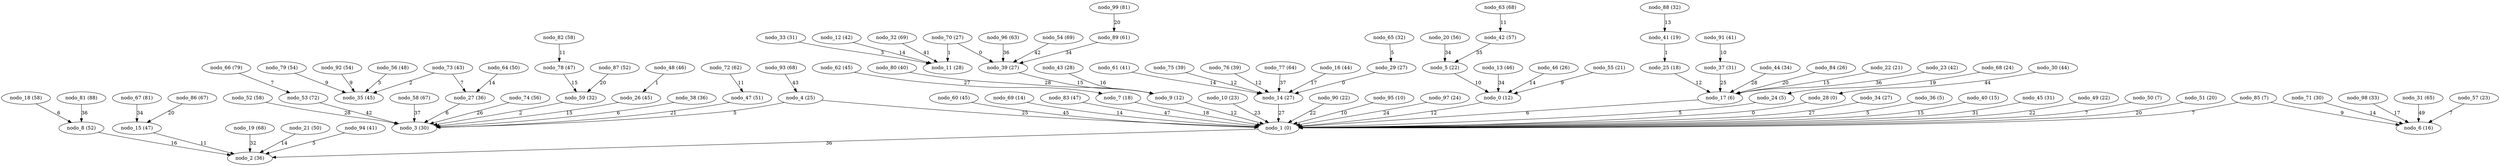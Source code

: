 digraph grafoDorogovtsevMendes_n_100_Dijkstra__source_1 {
"nodo_0 (12)";
"nodo_1 (0)";
"nodo_2 (36)";
"nodo_3 (30)";
"nodo_4 (25)";
"nodo_5 (22)";
"nodo_6 (16)";
"nodo_7 (18)";
"nodo_8 (52)";
"nodo_9 (12)";
"nodo_10 (23)";
"nodo_11 (28)";
"nodo_12 (42)";
"nodo_13 (46)";
"nodo_14 (27)";
"nodo_15 (47)";
"nodo_16 (44)";
"nodo_17 (6)";
"nodo_18 (58)";
"nodo_19 (68)";
"nodo_20 (56)";
"nodo_21 (50)";
"nodo_22 (21)";
"nodo_23 (42)";
"nodo_24 (5)";
"nodo_25 (18)";
"nodo_26 (45)";
"nodo_27 (36)";
"nodo_28 (0)";
"nodo_29 (27)";
"nodo_30 (44)";
"nodo_31 (65)";
"nodo_32 (69)";
"nodo_33 (31)";
"nodo_34 (27)";
"nodo_35 (45)";
"nodo_36 (5)";
"nodo_37 (31)";
"nodo_38 (36)";
"nodo_39 (27)";
"nodo_40 (15)";
"nodo_41 (19)";
"nodo_42 (57)";
"nodo_43 (28)";
"nodo_44 (34)";
"nodo_45 (31)";
"nodo_46 (26)";
"nodo_47 (51)";
"nodo_48 (46)";
"nodo_49 (22)";
"nodo_50 (7)";
"nodo_51 (20)";
"nodo_52 (58)";
"nodo_53 (72)";
"nodo_54 (69)";
"nodo_55 (21)";
"nodo_56 (48)";
"nodo_57 (23)";
"nodo_58 (67)";
"nodo_59 (32)";
"nodo_60 (45)";
"nodo_61 (41)";
"nodo_62 (45)";
"nodo_63 (68)";
"nodo_64 (50)";
"nodo_65 (32)";
"nodo_66 (79)";
"nodo_67 (81)";
"nodo_68 (24)";
"nodo_69 (14)";
"nodo_70 (27)";
"nodo_71 (30)";
"nodo_72 (62)";
"nodo_73 (43)";
"nodo_74 (56)";
"nodo_75 (39)";
"nodo_76 (39)";
"nodo_77 (64)";
"nodo_78 (47)";
"nodo_79 (54)";
"nodo_80 (40)";
"nodo_81 (88)";
"nodo_82 (58)";
"nodo_83 (47)";
"nodo_84 (26)";
"nodo_85 (7)";
"nodo_86 (67)";
"nodo_87 (52)";
"nodo_88 (32)";
"nodo_89 (61)";
"nodo_90 (22)";
"nodo_91 (41)";
"nodo_92 (54)";
"nodo_93 (68)";
"nodo_94 (41)";
"nodo_95 (10)";
"nodo_96 (63)";
"nodo_97 (24)";
"nodo_98 (33)";
"nodo_99 (81)";
"nodo_0 (12)" -> "nodo_1 (0)" [label=12 weight=12];
"nodo_1 (0)" -> "nodo_2 (36)" [label=36 weight=36];
"nodo_4 (25)" -> "nodo_3 (30)" [label=5 weight=5];
"nodo_4 (25)" -> "nodo_1 (0)" [label=25 weight=25];
"nodo_5 (22)" -> "nodo_0 (12)" [label=10 weight=10];
"nodo_85 (7)" -> "nodo_6 (16)" [label=9 weight=9];
"nodo_7 (18)" -> "nodo_1 (0)" [label=18 weight=18];
"nodo_8 (52)" -> "nodo_2 (36)" [label=16 weight=16];
"nodo_9 (12)" -> "nodo_1 (0)" [label=12 weight=12];
"nodo_10 (23)" -> "nodo_1 (0)" [label=23 weight=23];
"nodo_70 (27)" -> "nodo_11 (28)" [label=1 weight=1];
"nodo_12 (42)" -> "nodo_11 (28)" [label=14 weight=14];
"nodo_13 (46)" -> "nodo_0 (12)" [label=34 weight=34];
"nodo_14 (27)" -> "nodo_1 (0)" [label=27 weight=27];
"nodo_15 (47)" -> "nodo_2 (36)" [label=11 weight=11];
"nodo_16 (44)" -> "nodo_14 (27)" [label=17 weight=17];
"nodo_17 (6)" -> "nodo_1 (0)" [label=6 weight=6];
"nodo_18 (58)" -> "nodo_8 (52)" [label=6 weight=6];
"nodo_19 (68)" -> "nodo_2 (36)" [label=32 weight=32];
"nodo_20 (56)" -> "nodo_5 (22)" [label=34 weight=34];
"nodo_21 (50)" -> "nodo_2 (36)" [label=14 weight=14];
"nodo_22 (21)" -> "nodo_17 (6)" [label=15 weight=15];
"nodo_23 (42)" -> "nodo_17 (6)" [label=36 weight=36];
"nodo_24 (5)" -> "nodo_1 (0)" [label=5 weight=5];
"nodo_25 (18)" -> "nodo_17 (6)" [label=12 weight=12];
"nodo_26 (45)" -> "nodo_3 (30)" [label=15 weight=15];
"nodo_27 (36)" -> "nodo_3 (30)" [label=6 weight=6];
"nodo_28 (0)" -> "nodo_1 (0)" [label=0 weight=0];
"nodo_29 (27)" -> "nodo_14 (27)" [label=0 weight=0];
"nodo_30 (44)" -> "nodo_28 (0)" [label=44 weight=44];
"nodo_31 (65)" -> "nodo_6 (16)" [label=49 weight=49];
"nodo_32 (69)" -> "nodo_11 (28)" [label=41 weight=41];
"nodo_33 (31)" -> "nodo_11 (28)" [label=3 weight=3];
"nodo_34 (27)" -> "nodo_1 (0)" [label=27 weight=27];
"nodo_73 (43)" -> "nodo_35 (45)" [label=2 weight=2];
"nodo_36 (5)" -> "nodo_1 (0)" [label=5 weight=5];
"nodo_37 (31)" -> "nodo_17 (6)" [label=25 weight=25];
"nodo_38 (36)" -> "nodo_3 (30)" [label=6 weight=6];
"nodo_39 (27)" -> "nodo_9 (12)" [label=15 weight=15];
"nodo_40 (15)" -> "nodo_1 (0)" [label=15 weight=15];
"nodo_41 (19)" -> "nodo_25 (18)" [label=1 weight=1];
"nodo_42 (57)" -> "nodo_5 (22)" [label=35 weight=35];
"nodo_43 (28)" -> "nodo_9 (12)" [label=16 weight=16];
"nodo_44 (34)" -> "nodo_17 (6)" [label=28 weight=28];
"nodo_45 (31)" -> "nodo_1 (0)" [label=31 weight=31];
"nodo_46 (26)" -> "nodo_0 (12)" [label=14 weight=14];
"nodo_47 (51)" -> "nodo_3 (30)" [label=21 weight=21];
"nodo_48 (46)" -> "nodo_26 (45)" [label=1 weight=1];
"nodo_49 (22)" -> "nodo_1 (0)" [label=22 weight=22];
"nodo_50 (7)" -> "nodo_1 (0)" [label=7 weight=7];
"nodo_51 (20)" -> "nodo_1 (0)" [label=20 weight=20];
"nodo_52 (58)" -> "nodo_3 (30)" [label=28 weight=28];
"nodo_53 (72)" -> "nodo_3 (30)" [label=42 weight=42];
"nodo_54 (69)" -> "nodo_39 (27)" [label=42 weight=42];
"nodo_55 (21)" -> "nodo_0 (12)" [label=9 weight=9];
"nodo_56 (48)" -> "nodo_35 (45)" [label=3 weight=3];
"nodo_57 (23)" -> "nodo_6 (16)" [label=7 weight=7];
"nodo_58 (67)" -> "nodo_3 (30)" [label=37 weight=37];
"nodo_59 (32)" -> "nodo_3 (30)" [label=2 weight=2];
"nodo_60 (45)" -> "nodo_1 (0)" [label=45 weight=45];
"nodo_61 (41)" -> "nodo_14 (27)" [label=14 weight=14];
"nodo_62 (45)" -> "nodo_7 (18)" [label=27 weight=27];
"nodo_63 (68)" -> "nodo_42 (57)" [label=11 weight=11];
"nodo_64 (50)" -> "nodo_27 (36)" [label=14 weight=14];
"nodo_65 (32)" -> "nodo_29 (27)" [label=5 weight=5];
"nodo_66 (79)" -> "nodo_53 (72)" [label=7 weight=7];
"nodo_67 (81)" -> "nodo_15 (47)" [label=34 weight=34];
"nodo_68 (24)" -> "nodo_24 (5)" [label=19 weight=19];
"nodo_69 (14)" -> "nodo_1 (0)" [label=14 weight=14];
"nodo_70 (27)" -> "nodo_39 (27)" [label=0 weight=0];
"nodo_71 (30)" -> "nodo_6 (16)" [label=14 weight=14];
"nodo_72 (62)" -> "nodo_47 (51)" [label=11 weight=11];
"nodo_73 (43)" -> "nodo_27 (36)" [label=7 weight=7];
"nodo_74 (56)" -> "nodo_3 (30)" [label=26 weight=26];
"nodo_75 (39)" -> "nodo_14 (27)" [label=12 weight=12];
"nodo_76 (39)" -> "nodo_14 (27)" [label=12 weight=12];
"nodo_77 (64)" -> "nodo_14 (27)" [label=37 weight=37];
"nodo_78 (47)" -> "nodo_59 (32)" [label=15 weight=15];
"nodo_79 (54)" -> "nodo_35 (45)" [label=9 weight=9];
"nodo_80 (40)" -> "nodo_9 (12)" [label=28 weight=28];
"nodo_81 (88)" -> "nodo_8 (52)" [label=36 weight=36];
"nodo_82 (58)" -> "nodo_78 (47)" [label=11 weight=11];
"nodo_83 (47)" -> "nodo_1 (0)" [label=47 weight=47];
"nodo_84 (26)" -> "nodo_17 (6)" [label=20 weight=20];
"nodo_85 (7)" -> "nodo_1 (0)" [label=7 weight=7];
"nodo_86 (67)" -> "nodo_15 (47)" [label=20 weight=20];
"nodo_87 (52)" -> "nodo_59 (32)" [label=20 weight=20];
"nodo_88 (32)" -> "nodo_41 (19)" [label=13 weight=13];
"nodo_89 (61)" -> "nodo_39 (27)" [label=34 weight=34];
"nodo_90 (22)" -> "nodo_1 (0)" [label=22 weight=22];
"nodo_91 (41)" -> "nodo_37 (31)" [label=10 weight=10];
"nodo_92 (54)" -> "nodo_35 (45)" [label=9 weight=9];
"nodo_93 (68)" -> "nodo_4 (25)" [label=43 weight=43];
"nodo_94 (41)" -> "nodo_2 (36)" [label=5 weight=5];
"nodo_95 (10)" -> "nodo_1 (0)" [label=10 weight=10];
"nodo_96 (63)" -> "nodo_39 (27)" [label=36 weight=36];
"nodo_97 (24)" -> "nodo_1 (0)" [label=24 weight=24];
"nodo_98 (33)" -> "nodo_6 (16)" [label=17 weight=17];
"nodo_99 (81)" -> "nodo_89 (61)" [label=20 weight=20];
}